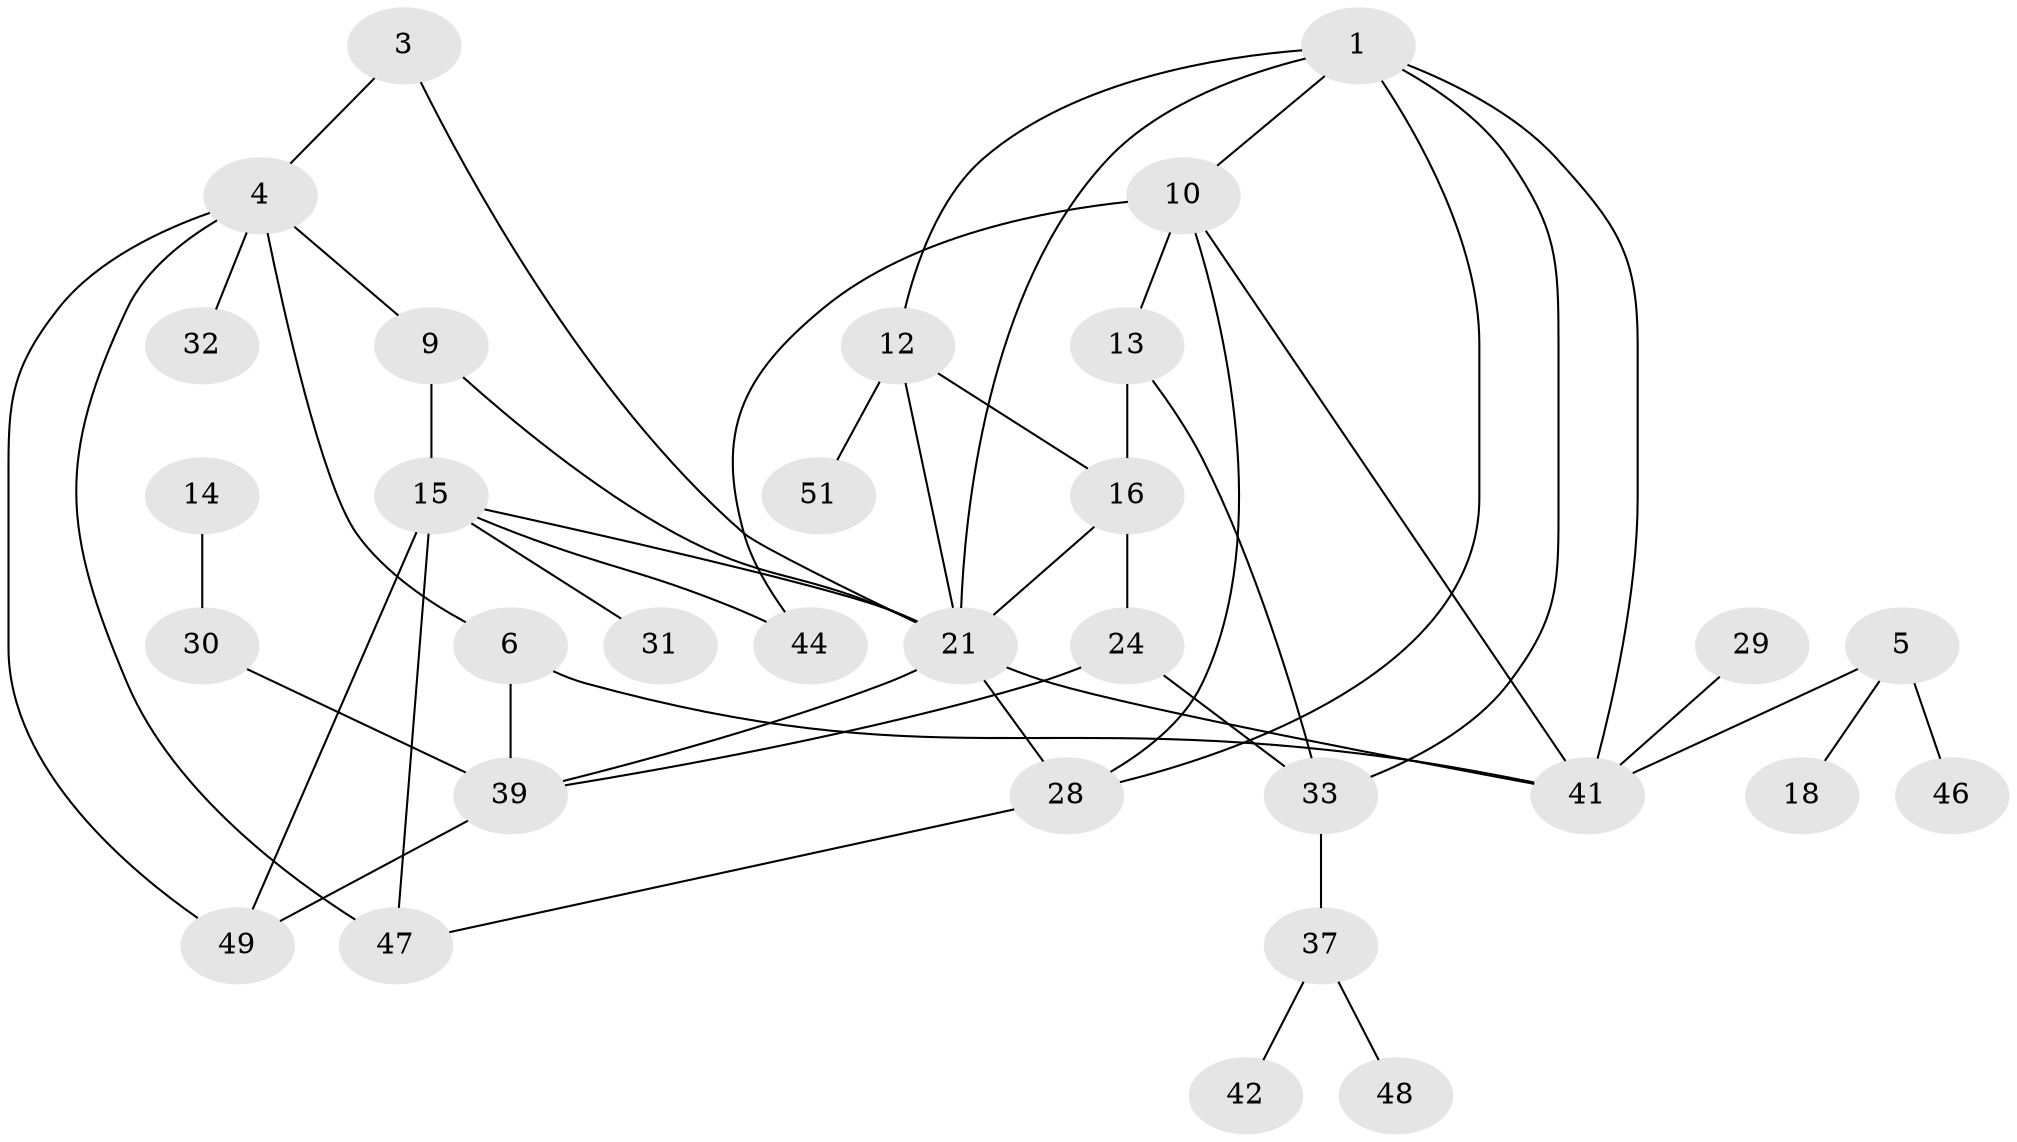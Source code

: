// original degree distribution, {3: 0.1717171717171717, 0: 0.15151515151515152, 5: 0.050505050505050504, 2: 0.20202020202020202, 1: 0.30303030303030304, 4: 0.10101010101010101, 6: 0.020202020202020204}
// Generated by graph-tools (version 1.1) at 2025/33/03/09/25 02:33:42]
// undirected, 31 vertices, 49 edges
graph export_dot {
graph [start="1"]
  node [color=gray90,style=filled];
  1;
  3;
  4;
  5;
  6;
  9;
  10;
  12;
  13;
  14;
  15;
  16;
  18;
  21;
  24;
  28;
  29;
  30;
  31;
  32;
  33;
  37;
  39;
  41;
  42;
  44;
  46;
  47;
  48;
  49;
  51;
  1 -- 10 [weight=1.0];
  1 -- 12 [weight=1.0];
  1 -- 21 [weight=1.0];
  1 -- 28 [weight=1.0];
  1 -- 33 [weight=1.0];
  1 -- 41 [weight=1.0];
  3 -- 4 [weight=1.0];
  3 -- 21 [weight=1.0];
  4 -- 6 [weight=1.0];
  4 -- 9 [weight=1.0];
  4 -- 32 [weight=1.0];
  4 -- 47 [weight=1.0];
  4 -- 49 [weight=1.0];
  5 -- 18 [weight=1.0];
  5 -- 41 [weight=1.0];
  5 -- 46 [weight=1.0];
  6 -- 39 [weight=1.0];
  6 -- 41 [weight=1.0];
  9 -- 15 [weight=2.0];
  9 -- 21 [weight=1.0];
  10 -- 13 [weight=1.0];
  10 -- 28 [weight=1.0];
  10 -- 41 [weight=1.0];
  10 -- 44 [weight=2.0];
  12 -- 16 [weight=1.0];
  12 -- 21 [weight=1.0];
  12 -- 51 [weight=1.0];
  13 -- 16 [weight=1.0];
  13 -- 33 [weight=1.0];
  14 -- 30 [weight=2.0];
  15 -- 21 [weight=1.0];
  15 -- 31 [weight=1.0];
  15 -- 44 [weight=2.0];
  15 -- 47 [weight=1.0];
  15 -- 49 [weight=1.0];
  16 -- 21 [weight=1.0];
  16 -- 24 [weight=1.0];
  21 -- 28 [weight=1.0];
  21 -- 39 [weight=1.0];
  21 -- 41 [weight=1.0];
  24 -- 33 [weight=1.0];
  24 -- 39 [weight=1.0];
  28 -- 47 [weight=1.0];
  29 -- 41 [weight=1.0];
  30 -- 39 [weight=1.0];
  33 -- 37 [weight=1.0];
  37 -- 42 [weight=1.0];
  37 -- 48 [weight=1.0];
  39 -- 49 [weight=1.0];
}
